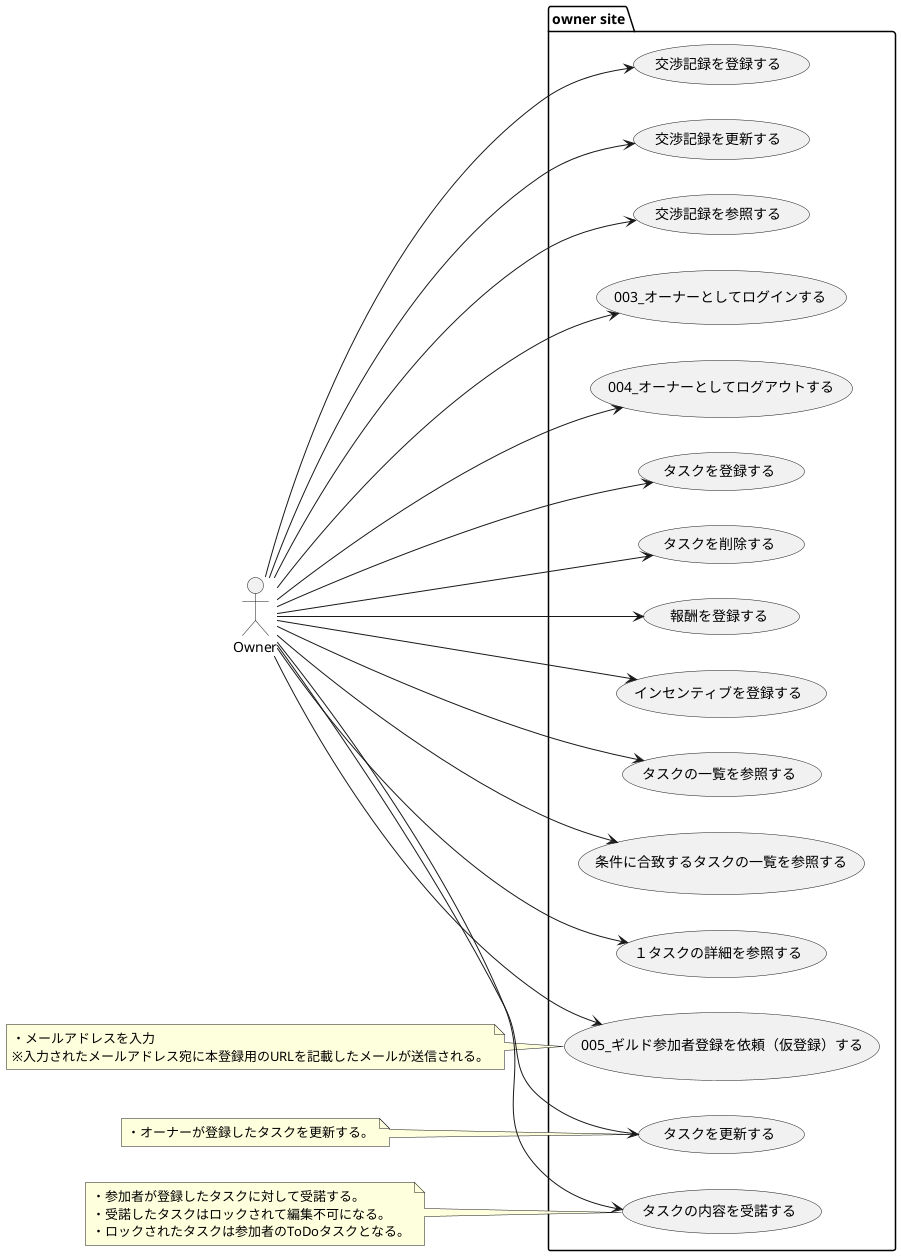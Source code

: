 @startuml

left to right direction

actor Owner as o

package "owner site" {
    usecase "003_オーナーとしてログインする" as loginByOwner
    usecase "004_オーナーとしてログアウトする" as logoutByOwner
    usecase "005_ギルド参加者登録を依頼（仮登録）する" as requestCreateParticipant
    usecase "タスクを登録する" as createTaskByOwner
    usecase "タスクを更新する" as updateTaskByOwner
    usecase "タスクを削除する" as deleteTaskByOwner
    usecase "報酬を登録する" as createRewardByOwner
    usecase "インセンティブを登録する" as createIncentiveByOwner
    usecase "タスクの一覧を参照する" as listTaskByOwner
    usecase "条件に合致するタスクの一覧を参照する" as findTaskByOwner
    usecase "１タスクの詳細を参照する" as getTaskByOwner
    usecase "交渉記録を登録する" as createNegotiationRecordByOwner
    usecase "交渉記録を更新する" as updateNegotiationRecordByOwner
    usecase "交渉記録を参照する" as getNegotiationRecordByOwner
    usecase "タスクの内容を受諾する" as acceptTaskByOwner
}

o --> loginByOwner
o --> logoutByOwner
o --> requestCreateParticipant
o --> createTaskByOwner
o --> updateTaskByOwner
o --> deleteTaskByOwner
o --> createRewardByOwner
o --> createIncentiveByOwner
o --> listTaskByOwner
o --> findTaskByOwner
o --> getTaskByOwner
o --> createNegotiationRecordByOwner
o --> updateNegotiationRecordByOwner
o --> getNegotiationRecordByOwner
o --> acceptTaskByOwner

note left of requestCreateParticipant
・メールアドレスを入力
※入力されたメールアドレス宛に本登録用のURLを記載したメールが送信される。
end note

note left of updateTaskByOwner
・オーナーが登録したタスクを更新する。
end note

note left of acceptTaskByOwner
・参加者が登録したタスクに対して受諾する。
・受諾したタスクはロックされて編集不可になる。
・ロックされたタスクは参加者のToDoタスクとなる。
end note

@enduml
